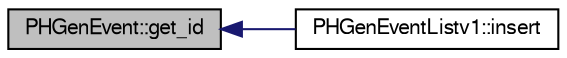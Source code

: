 digraph "PHGenEvent::get_id"
{
  bgcolor="transparent";
  edge [fontname="FreeSans",fontsize="10",labelfontname="FreeSans",labelfontsize="10"];
  node [fontname="FreeSans",fontsize="10",shape=record];
  rankdir="LR";
  Node1 [label="PHGenEvent::get_id",height=0.2,width=0.4,color="black", fillcolor="grey75", style="filled" fontcolor="black"];
  Node1 -> Node2 [dir="back",color="midnightblue",fontsize="10",style="solid",fontname="FreeSans"];
  Node2 [label="PHGenEventListv1::insert",height=0.2,width=0.4,color="black",URL="$d1/d57/classPHGenEventListv1.html#a3e337f0d3393c88f9c1f44ad9b147a9e"];
}
